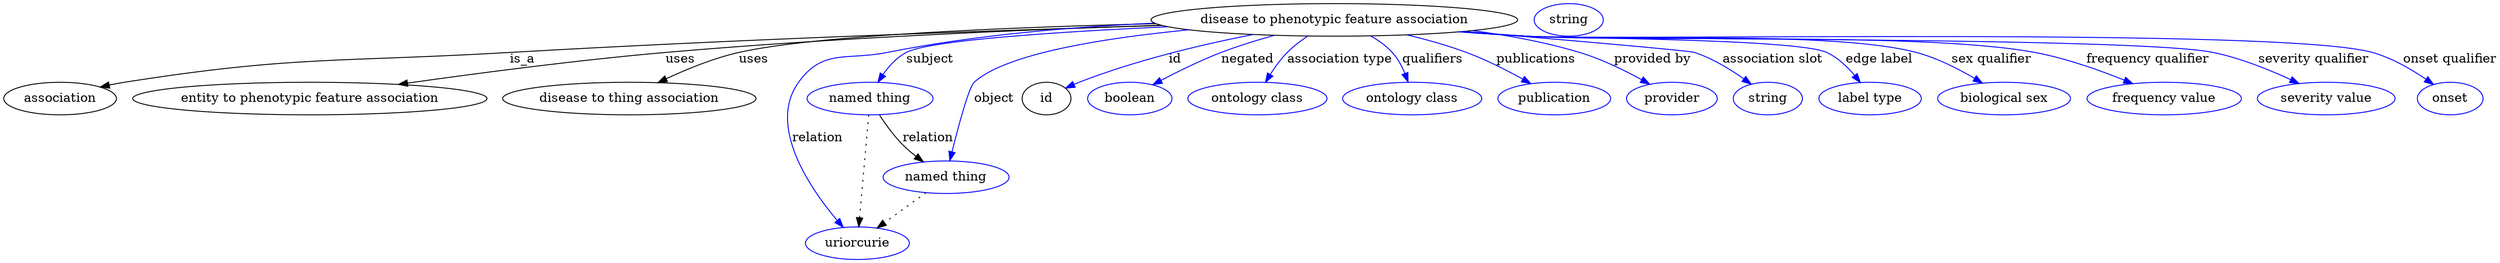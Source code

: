 digraph {
	graph [bb="0,0,2247.3,283"];
	node [label="\N"];
	"disease to phenotypic feature association"	 [height=0.5,
		label="disease to phenotypic feature association",
		pos="1202,265",
		width=4.3149];
	association	 [height=0.5,
		pos="50.046,178",
		width=1.3902];
	"disease to phenotypic feature association" -> association	 [label=is_a,
		lp="459.05,221.5",
		pos="e,86.891,190.28 1052.4,260.04 900.18,254.49 657.5,244.22 448.05,229 297.51,218.06 258.14,225.16 110.05,196 105.67,195.14 101.15,\
194.09 96.649,192.94"];
	"entity to phenotypic feature association"	 [height=0.5,
		pos="268.05,178",
		width=4.1524];
	"disease to phenotypic feature association" -> "entity to phenotypic feature association"	 [label=uses,
		lp="588.05,221.5",
		pos="e,346.53,193.37 1050.8,260.82 923.8,256.23 737.66,246.98 576.05,229 501.67,220.73 417.94,206.54 356.57,195.23"];
	"disease to thing association"	 [height=0.5,
		pos="543.05,178",
		width=2.9789];
	"disease to phenotypic feature association" -> "disease to thing association"	 [label=uses,
		lp="652.05,221.5",
		pos="e,568.95,195.48 1048.4,262.34 908.88,258.62 713.99,249.78 640.05,229 618.21,222.86 595.67,211.38 577.83,200.86"];
	subject	 [color=blue,
		height=0.5,
		label="named thing",
		pos="761.05,178",
		width=1.5346];
	"disease to phenotypic feature association" -> subject	 [color=blue,
		label=subject,
		lp="818.55,221.5",
		pos="e,769.49,196.03 1059,257.92 952.44,251.7 821.69,241.66 799.05,229 789.04,223.41 780.9,213.96 774.76,204.71",
		style=solid];
	relation	 [color=blue,
		height=0.5,
		label=uriorcurie,
		pos="748.05,18",
		width=1.2638];
	"disease to phenotypic feature association" -> relation	 [color=blue,
		label=relation,
		lp="709.05,134.5",
		pos="e,734.38,35.171 1060.7,257.48 958.94,251.21 830.85,241.33 779.05,229 740.83,219.9 719.04,228.55 697.05,196 664.73,148.16 702.86,\
79.833 728.5,43.314",
		style=solid];
	object	 [color=blue,
		height=0.5,
		label="named thing",
		pos="831.05,91",
		width=1.5346];
	"disease to phenotypic feature association" -> object	 [color=blue,
		label=object,
		lp="878.05,178",
		pos="e,835.21,109.37 1079.8,253.79 995.28,243.59 892.57,225.52 861.05,196 855.34,190.66 844.55,148.7 837.59,119.47",
		style=solid];
	id	 [height=0.5,
		pos="931.05,178",
		width=0.75];
	"disease to phenotypic feature association" -> id	 [color=blue,
		label=id,
		lp="1061.5,221.5",
		pos="e,952.53,189.32 1132.3,248.88 1084.7,236.85 1021,218.63 967.05,196 965.26,195.25 963.43,194.45 961.6,193.62",
		style=solid];
	negated	 [color=blue,
		height=0.5,
		label=boolean,
		pos="1014,178",
		width=1.0652];
	"disease to phenotypic feature association" -> negated	 [color=blue,
		label=negated,
		lp="1127.5,221.5",
		pos="e,1037.8,192.41 1152.1,247.87 1137.1,242.3 1120.8,235.79 1106,229 1085.9,219.7 1064.2,207.74 1046.9,197.74",
		style=solid];
	"association type"	 [color=blue,
		height=0.5,
		label="ontology class",
		pos="1132,178",
		width=1.7151];
	"disease to phenotypic feature association" -> "association type"	 [color=blue,
		label="association type",
		lp="1207,221.5",
		pos="e,1141.2,195.8 1180.3,246.95 1174.4,241.49 1168.2,235.28 1163,229 1156.9,221.54 1151.2,212.77 1146.3,204.63",
		style=solid];
	qualifiers	 [color=blue,
		height=0.5,
		label="ontology class",
		pos="1273,178",
		width=1.7151];
	"disease to phenotypic feature association" -> qualifiers	 [color=blue,
		label=qualifiers,
		lp="1286,221.5",
		pos="e,1267.8,196.26 1231.5,247.29 1238.5,242.05 1245.6,235.86 1251,229 1256.5,222.13 1260.9,213.71 1264.2,205.69",
		style=solid];
	publications	 [color=blue,
		height=0.5,
		label=publication,
		pos="1403,178",
		width=1.3902];
	"disease to phenotypic feature association" -> publications	 [color=blue,
		label=publications,
		lp="1379.5,221.5",
		pos="e,1379.1,194.03 1263.3,248.42 1280.7,242.99 1299.4,236.41 1316,229 1334.6,220.74 1354.3,209.47 1370.2,199.63",
		style=solid];
	"provided by"	 [color=blue,
		height=0.5,
		label=provider,
		pos="1511,178",
		width=1.1193];
	"disease to phenotypic feature association" -> "provided by"	 [color=blue,
		label="provided by",
		lp="1483,221.5",
		pos="e,1488.5,193.03 1317.3,252.89 1350.1,247.52 1385.5,239.87 1417,229 1439,221.44 1462,209.07 1479.7,198.42",
		style=solid];
	"association slot"	 [color=blue,
		height=0.5,
		label=string,
		pos="1600,178",
		width=0.84854];
	"disease to phenotypic feature association" -> "association slot"	 [color=blue,
		label="association slot",
		lp="1593,221.5",
		pos="e,1582.2,192.75 1314.7,252.54 1405.2,242.49 1517.5,229.88 1520,229 1539.5,222.11 1559.1,209.73 1574,198.9",
		style=solid];
	"edge label"	 [color=blue,
		height=0.5,
		label="label type",
		pos="1694,178",
		width=1.2638];
	"disease to phenotypic feature association" -> "edge label"	 [color=blue,
		label="edge label",
		lp="1690,221.5",
		pos="e,1680.7,195.48 1312.3,252.24 1330.2,250.35 1348.6,248.53 1366,247 1426.6,241.68 1583.2,253.05 1639,229 1652.3,223.31 1664.3,213.03 \
1673.7,203.19",
		style=solid];
	"sex qualifier"	 [color=blue,
		height=0.5,
		label="biological sex",
		pos="1817,178",
		width=1.661];
	"disease to phenotypic feature association" -> "sex qualifier"	 [color=blue,
		label="sex qualifier",
		lp="1792,221.5",
		pos="e,1793.3,194.59 1310.9,252.14 1329.3,250.23 1348.2,248.43 1366,247 1445,240.68 1645.7,250.25 1722,229 1744.2,222.84 1766.9,210.88 \
1784.6,200.09",
		style=solid];
	"frequency qualifier"	 [color=blue,
		height=0.5,
		label="frequency value",
		pos="1962,178",
		width=1.8776];
	"disease to phenotypic feature association" -> "frequency qualifier"	 [color=blue,
		label="frequency qualifier",
		lp="1931,221.5",
		pos="e,1929.9,193.89 1310,252.06 1328.7,250.13 1347.9,248.35 1366,247 1469,239.37 1729,249.88 1830,229 1861.4,222.52 1895.1,209.42 1920.5,\
198.12",
		style=solid];
	"severity qualifier"	 [color=blue,
		height=0.5,
		label="severity value",
		pos="2107,178",
		width=1.661];
	"disease to phenotypic feature association" -> "severity qualifier"	 [color=blue,
		label="severity qualifier",
		lp="2078.5,221.5",
		pos="e,2078,194 1309.6,251.95 1328.4,250.02 1347.8,248.27 1366,247 1503.8,237.46 1852.2,258.51 1987,229 2015.6,222.75 2045.9,209.82 2068.9,\
198.54",
		style=solid];
	"onset qualifier"	 [color=blue,
		height=0.5,
		label=onset,
		pos="2218,178",
		width=0.81243];
	"disease to phenotypic feature association" -> "onset qualifier"	 [color=blue,
		label="onset qualifier",
		lp="2201.5,221.5",
		pos="e,2199.8,192.09 1309.1,251.91 1328.1,249.98 1347.6,248.23 1366,247 1450.7,241.37 2047.4,251.78 2129,229 2151.7,222.69 2174.6,209.32 \
2191.6,197.86",
		style=solid];
	subject -> relation	 [pos="e,749.53,36.223 759.58,159.96 757.34,132.35 753.03,79.375 750.36,46.525",
		style=dotted];
	subject -> object	 [label=relation,
		lp="817.05,134.5",
		pos="e,812.98,108.39 772.32,160 778.86,149.98 787.47,137.47 796.05,127 799.13,123.24 802.53,119.4 805.97,115.71"];
	object -> relation	 [pos="e,766.91,34.588 811.8,74.069 800.72,64.326 786.64,51.941 774.53,41.291",
		style=dotted];
	association_id	 [color=blue,
		height=0.5,
		label=string,
		pos="1406,265",
		width=0.84854];
}
